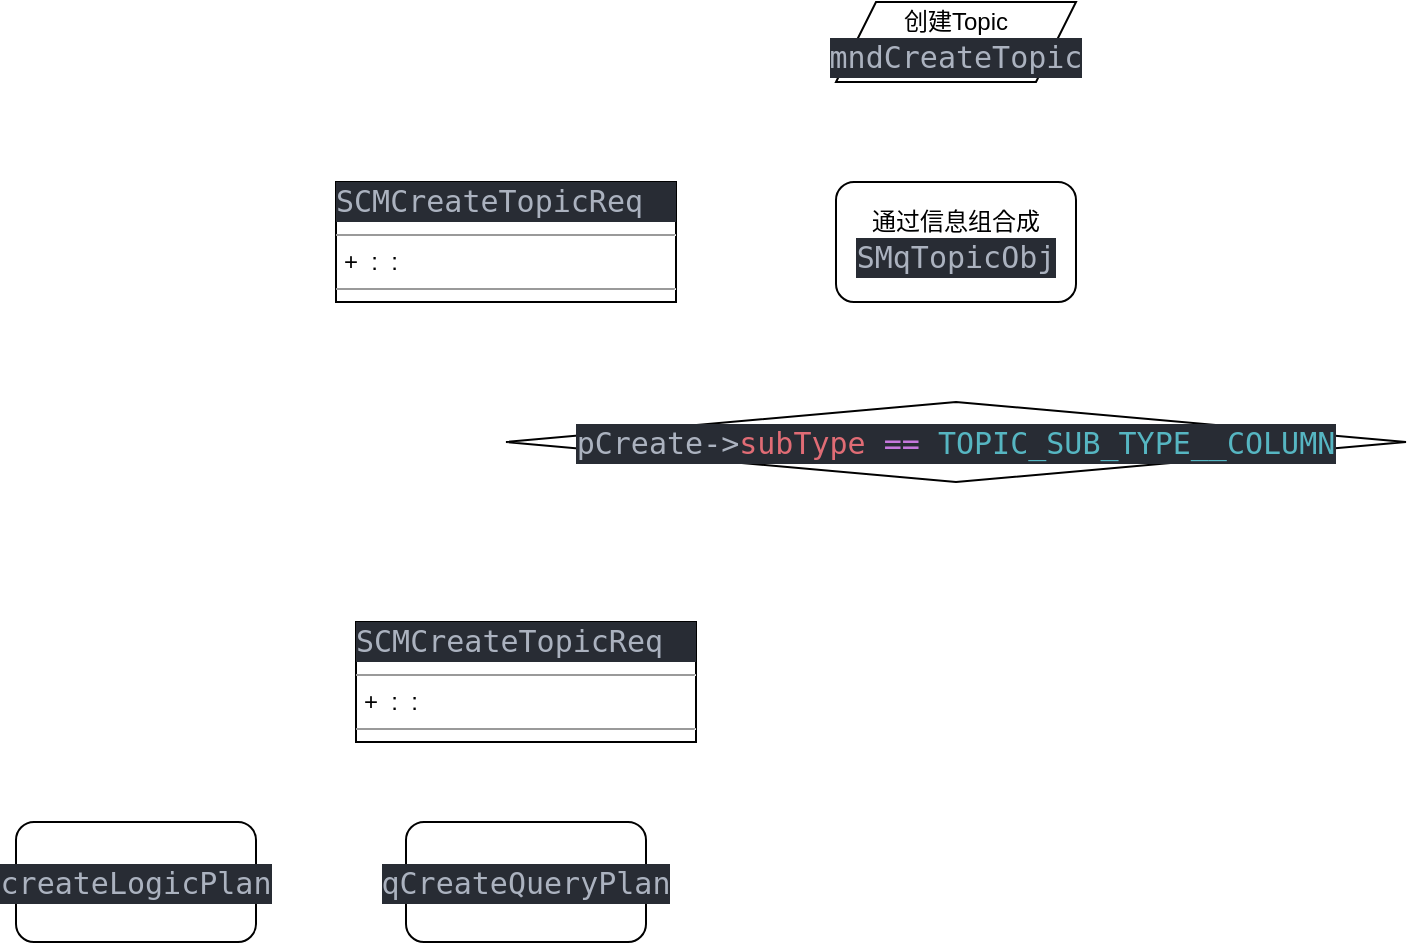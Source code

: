 <mxfile version="22.0.4" type="github">
  <diagram name="第 1 页" id="Yz7k1QRQxPCicQdh6aeH">
    <mxGraphModel dx="2524" dy="791" grid="1" gridSize="10" guides="1" tooltips="1" connect="1" arrows="1" fold="1" page="1" pageScale="1" pageWidth="850" pageHeight="1100" math="0" shadow="0">
      <root>
        <mxCell id="0" />
        <mxCell id="1" parent="0" />
        <mxCell id="jr1DzIWFsM0A-hUPOzlj-2" value="&lt;div&gt;通过信息组合成&lt;/div&gt;&lt;div&gt;&lt;div style=&quot;color: rgb(171, 178, 191); background-color: rgb(40, 44, 52); font-family: &amp;quot;Cascadia Code&amp;quot;, &amp;quot;Cascadia Code&amp;quot;, monospace, &amp;quot;Droid Sans Mono&amp;quot;, &amp;quot;monospace&amp;quot;, monospace; font-weight: normal; font-size: 15px; line-height: 20px;&quot;&gt;&lt;div&gt;SMqTopicObj&lt;/div&gt;&lt;/div&gt;&lt;/div&gt;" style="rounded=1;whiteSpace=wrap;html=1;" vertex="1" parent="1">
          <mxGeometry x="320" y="200" width="120" height="60" as="geometry" />
        </mxCell>
        <mxCell id="jr1DzIWFsM0A-hUPOzlj-3" value="&lt;div&gt;创建Topic&lt;/div&gt;&lt;div&gt;&lt;div style=&quot;color: rgb(171, 178, 191); background-color: rgb(40, 44, 52); font-family: &amp;quot;Cascadia Code&amp;quot;, &amp;quot;Cascadia Code&amp;quot;, monospace, &amp;quot;Droid Sans Mono&amp;quot;, &amp;quot;monospace&amp;quot;, monospace; font-weight: normal; font-size: 15px; line-height: 20px;&quot;&gt;&lt;div&gt;mndCreateTopic&lt;/div&gt;&lt;/div&gt;&lt;/div&gt;" style="shape=parallelogram;perimeter=parallelogramPerimeter;whiteSpace=wrap;html=1;fixedSize=1;" vertex="1" parent="1">
          <mxGeometry x="320" y="110" width="120" height="40" as="geometry" />
        </mxCell>
        <mxCell id="jr1DzIWFsM0A-hUPOzlj-5" value="&lt;div style=&quot;color: rgb(171, 178, 191); background-color: rgb(40, 44, 52); font-family: &amp;quot;Cascadia Code&amp;quot;, &amp;quot;Cascadia Code&amp;quot;, monospace, &amp;quot;Droid Sans Mono&amp;quot;, &amp;quot;monospace&amp;quot;, monospace; font-weight: normal; font-size: 16px; line-height: 22px;&quot;&gt;&lt;div style=&quot;color: rgb(171, 178, 191); background-color: rgb(40, 44, 52); font-family: &amp;quot;Cascadia Code&amp;quot;, &amp;quot;Cascadia Code&amp;quot;, monospace, &amp;quot;Droid Sans Mono&amp;quot;, &amp;quot;monospace&amp;quot;, monospace; font-weight: normal; font-size: 15px; line-height: 20px;&quot;&gt;&lt;div&gt;SCMCreateTopicReq&lt;/div&gt;&lt;/div&gt;&lt;/div&gt;&lt;hr size=&quot;1&quot;&gt;&lt;p style=&quot;margin:0px;margin-left:4px;&quot;&gt;+&amp;nbsp; :&amp;nbsp; : &lt;br&gt;&lt;/p&gt;&lt;hr size=&quot;1&quot;&gt;" style="verticalAlign=top;align=left;overflow=fill;fontSize=12;fontFamily=Helvetica;html=1;whiteSpace=wrap;" vertex="1" parent="1">
          <mxGeometry x="70" y="200" width="170" height="60" as="geometry" />
        </mxCell>
        <mxCell id="jr1DzIWFsM0A-hUPOzlj-6" value="&lt;div style=&quot;color: rgb(171, 178, 191); background-color: rgb(40, 44, 52); font-family: &amp;quot;Cascadia Code&amp;quot;, &amp;quot;Cascadia Code&amp;quot;, monospace, &amp;quot;Droid Sans Mono&amp;quot;, &amp;quot;monospace&amp;quot;, monospace; font-weight: normal; font-size: 15px; line-height: 20px;&quot;&gt;&lt;div&gt;pCreate&lt;span style=&quot;color: #abb2bf;&quot;&gt;-&amp;gt;&lt;/span&gt;&lt;span style=&quot;color: #e06c75;&quot;&gt;subType&lt;/span&gt;&lt;span style=&quot;color: #abb2bf;&quot;&gt; &lt;/span&gt;&lt;span style=&quot;color: #c678dd;&quot;&gt;==&lt;/span&gt;&lt;span style=&quot;color: #abb2bf;&quot;&gt; &lt;/span&gt;&lt;span style=&quot;color: #56b6c2;&quot;&gt;TOPIC_SUB_TYPE__COLUMN&lt;/span&gt;&lt;/div&gt;&lt;/div&gt;" style="rhombus;whiteSpace=wrap;html=1;" vertex="1" parent="1">
          <mxGeometry x="155" y="310" width="450" height="40" as="geometry" />
        </mxCell>
        <mxCell id="jr1DzIWFsM0A-hUPOzlj-8" value="&lt;div style=&quot;color: rgb(171, 178, 191); background-color: rgb(40, 44, 52); font-family: &amp;quot;Cascadia Code&amp;quot;, &amp;quot;Cascadia Code&amp;quot;, monospace, &amp;quot;Droid Sans Mono&amp;quot;, &amp;quot;monospace&amp;quot;, monospace; font-weight: normal; font-size: 16px; line-height: 22px;&quot;&gt;&lt;div style=&quot;color: rgb(171, 178, 191); background-color: rgb(40, 44, 52); font-family: &amp;quot;Cascadia Code&amp;quot;, &amp;quot;Cascadia Code&amp;quot;, monospace, &amp;quot;Droid Sans Mono&amp;quot;, &amp;quot;monospace&amp;quot;, monospace; font-weight: normal; font-size: 15px; line-height: 20px;&quot;&gt;&lt;div&gt;SCMCreateTopicReq&lt;/div&gt;&lt;/div&gt;&lt;/div&gt;&lt;hr size=&quot;1&quot;&gt;&lt;p style=&quot;margin:0px;margin-left:4px;&quot;&gt;+&amp;nbsp; :&amp;nbsp; : &lt;br&gt;&lt;/p&gt;&lt;hr size=&quot;1&quot;&gt;" style="verticalAlign=top;align=left;overflow=fill;fontSize=12;fontFamily=Helvetica;html=1;whiteSpace=wrap;" vertex="1" parent="1">
          <mxGeometry x="80" y="420" width="170" height="60" as="geometry" />
        </mxCell>
        <mxCell id="jr1DzIWFsM0A-hUPOzlj-9" value="&lt;div style=&quot;color: rgb(171, 178, 191); background-color: rgb(40, 44, 52); font-family: &amp;quot;Cascadia Code&amp;quot;, &amp;quot;Cascadia Code&amp;quot;, monospace, &amp;quot;Droid Sans Mono&amp;quot;, &amp;quot;monospace&amp;quot;, monospace; font-weight: normal; font-size: 15px; line-height: 20px;&quot;&gt;&lt;div&gt;qCreateQueryPlan&lt;/div&gt;&lt;/div&gt;" style="rounded=1;whiteSpace=wrap;html=1;" vertex="1" parent="1">
          <mxGeometry x="105" y="520" width="120" height="60" as="geometry" />
        </mxCell>
        <mxCell id="jr1DzIWFsM0A-hUPOzlj-10" value="&lt;div style=&quot;color: rgb(171, 178, 191); background-color: rgb(40, 44, 52); font-family: &amp;quot;Cascadia Code&amp;quot;, &amp;quot;Cascadia Code&amp;quot;, monospace, &amp;quot;Droid Sans Mono&amp;quot;, &amp;quot;monospace&amp;quot;, monospace; font-weight: normal; font-size: 15px; line-height: 20px;&quot;&gt;&lt;div&gt;createLogicPlan&lt;/div&gt;&lt;/div&gt;" style="rounded=1;whiteSpace=wrap;html=1;" vertex="1" parent="1">
          <mxGeometry x="-90" y="520" width="120" height="60" as="geometry" />
        </mxCell>
      </root>
    </mxGraphModel>
  </diagram>
</mxfile>
